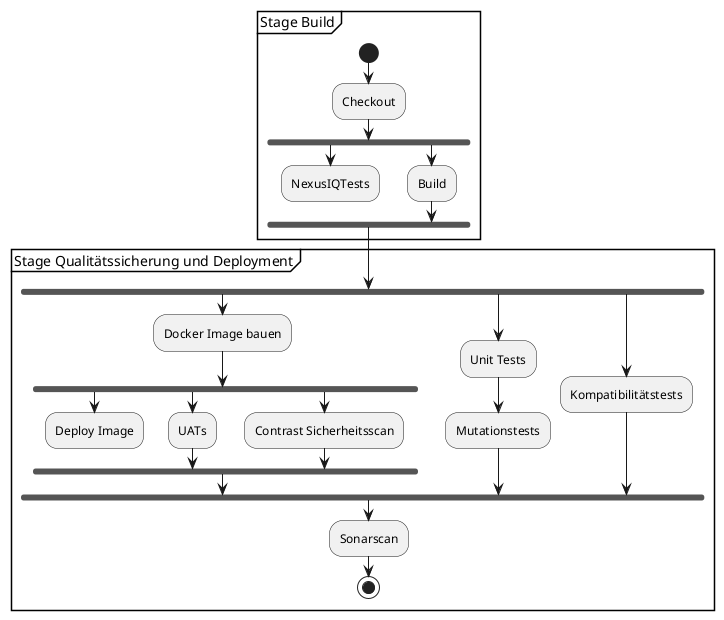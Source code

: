 @startuml
partition "Stage Build" {
start
:Checkout;
fork
:NexusIQTests;
detach
fork again
:Build;
end fork
}
partition "Stage Qualitätssicherung und Deployment" {
fork
:Docker Image bauen;
fork
:Deploy Image;
detach
fork again
:UATs;
fork again
:Contrast Sicherheitsscan;
fork end
fork again
:Unit Tests;
:Mutationstests;
fork again
:Kompatibilitätstests;
fork end
:Sonarscan;
stop
}

@enduml